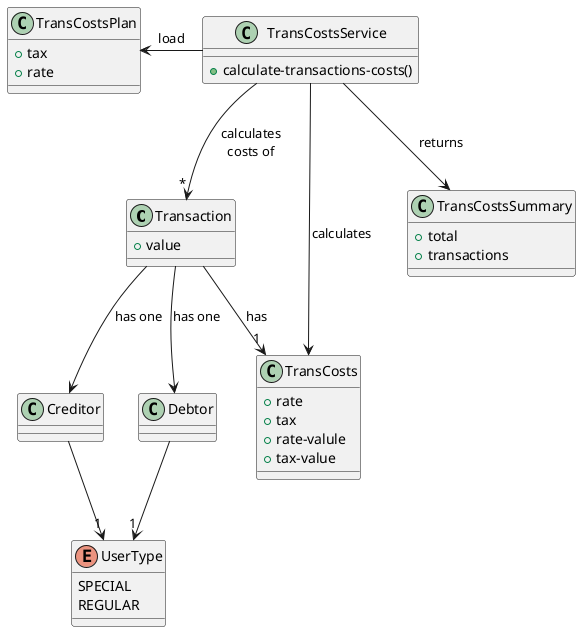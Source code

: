 @startuml

class Transaction {
    + value
}
class Creditor
class Debtor
class TransCostsPlan {
    + tax
    + rate
}
class TransCosts {
    + rate
    + tax
    + rate-valule
    + tax-value
}
class TransCostsSummary {
    + total
    + transactions
}
class TransCostsService {
    + calculate-transactions-costs()
}
enum UserType {
SPECIAL
REGULAR
}

Transaction --> Creditor : has one
Transaction --> Debtor : has one

Creditor --> "1" UserType
Debtor --> "1" UserType
TransCostsService --> "*" Transaction : " calculates \ncosts of"
TransCostsService -left-> TransCostsPlan : load
Transaction --> "1" TransCosts : has
TransCostsService --> TransCosts : calculates
TransCostsService --> TransCostsSummary : returns
@enduml
